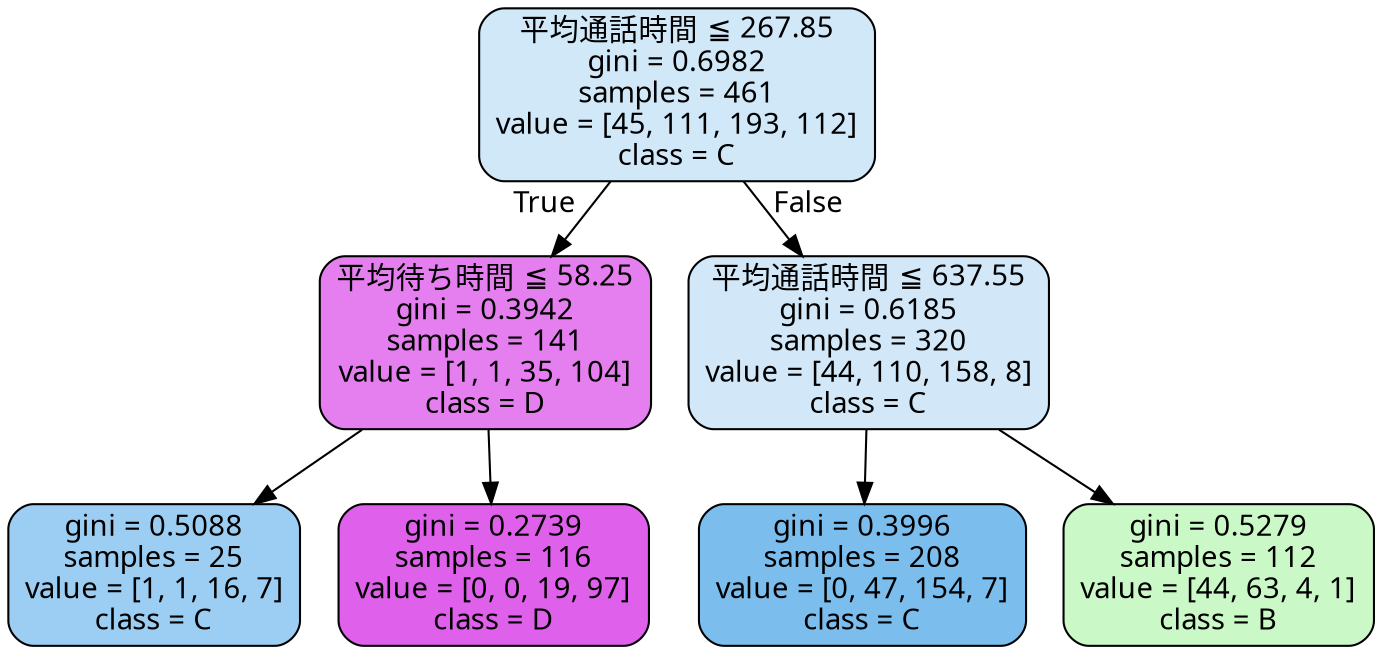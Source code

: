 digraph Tree {
node [shape=box, style="filled, rounded", color="black", fontname=IPAGothic] ;
edge [fontname=IPAGothic] ;
0 [label=<平均通話時間 ≦ 267.85<br/>gini = 0.6982<br/>samples = 461<br/>value = [45, 111, 193, 112]<br/>class = C>, fillcolor="#399de53b"] ;
1 [label=<平均待ち時間 ≦ 58.25<br/>gini = 0.3942<br/>samples = 141<br/>value = [1, 1, 35, 104]<br/>class = D>, fillcolor="#d739e5a6"] ;
0 -> 1 [labeldistance=2.5, labelangle=45, headlabel="True"] ;
2 [label=<gini = 0.5088<br/>samples = 25<br/>value = [1, 1, 16, 7]<br/>class = C>, fillcolor="#399de580"] ;
1 -> 2 ;
3 [label=<gini = 0.2739<br/>samples = 116<br/>value = [0, 0, 19, 97]<br/>class = D>, fillcolor="#d739e5cd"] ;
1 -> 3 ;
4 [label=<平均通話時間 ≦ 637.55<br/>gini = 0.6185<br/>samples = 320<br/>value = [44, 110, 158, 8]<br/>class = C>, fillcolor="#399de53a"] ;
0 -> 4 [labeldistance=2.5, labelangle=-45, headlabel="False"] ;
5 [label=<gini = 0.3996<br/>samples = 208<br/>value = [0, 47, 154, 7]<br/>class = C>, fillcolor="#399de5a9"] ;
4 -> 5 ;
6 [label=<gini = 0.5279<br/>samples = 112<br/>value = [44, 63, 4, 1]<br/>class = B>, fillcolor="#47e53947"] ;
4 -> 6 ;
}